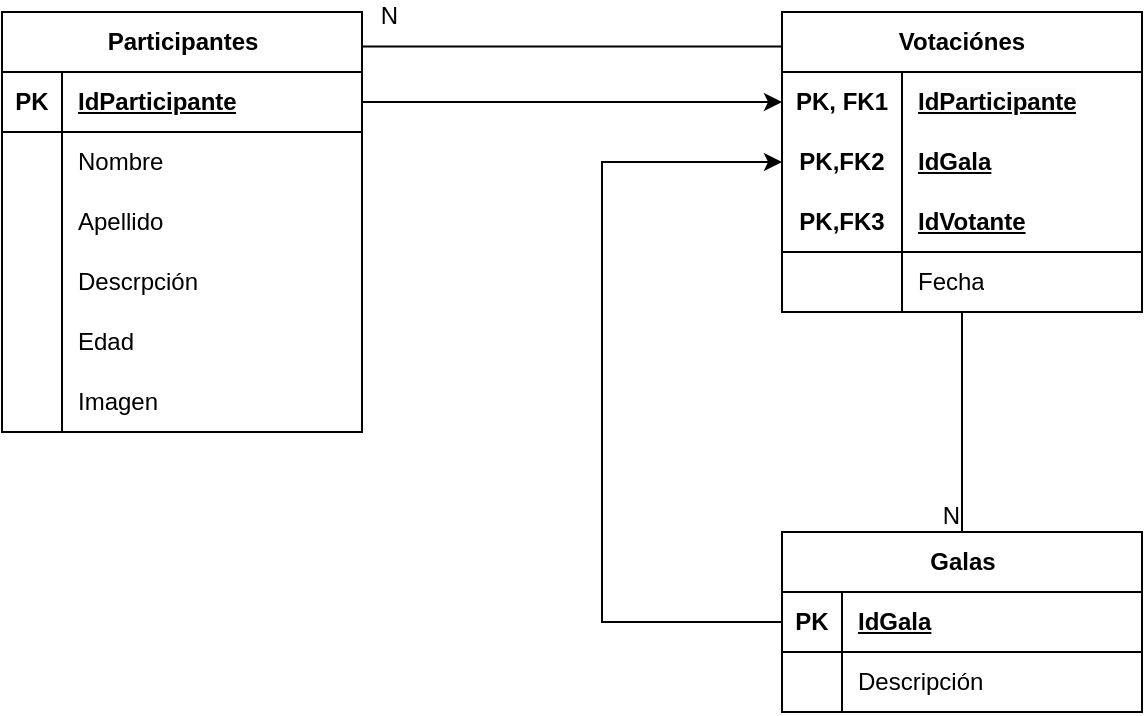 <mxfile version="26.0.16">
  <diagram name="Página-1" id="SZG60eKRKdyKLGjeXOXm">
    <mxGraphModel dx="1050" dy="522" grid="1" gridSize="10" guides="1" tooltips="1" connect="1" arrows="1" fold="1" page="1" pageScale="1" pageWidth="827" pageHeight="1169" math="0" shadow="0">
      <root>
        <mxCell id="0" />
        <mxCell id="1" parent="0" />
        <mxCell id="VVK4-fVT_QVjsUWdOUiK-13" value="Participantes" style="shape=table;startSize=30;container=1;collapsible=1;childLayout=tableLayout;fixedRows=1;rowLines=0;fontStyle=1;align=center;resizeLast=1;html=1;" vertex="1" parent="1">
          <mxGeometry x="60" y="240" width="180" height="210" as="geometry" />
        </mxCell>
        <mxCell id="VVK4-fVT_QVjsUWdOUiK-14" value="" style="shape=tableRow;horizontal=0;startSize=0;swimlaneHead=0;swimlaneBody=0;fillColor=none;collapsible=0;dropTarget=0;points=[[0,0.5],[1,0.5]];portConstraint=eastwest;top=0;left=0;right=0;bottom=1;" vertex="1" parent="VVK4-fVT_QVjsUWdOUiK-13">
          <mxGeometry y="30" width="180" height="30" as="geometry" />
        </mxCell>
        <mxCell id="VVK4-fVT_QVjsUWdOUiK-15" value="PK" style="shape=partialRectangle;connectable=0;fillColor=none;top=0;left=0;bottom=0;right=0;fontStyle=1;overflow=hidden;whiteSpace=wrap;html=1;" vertex="1" parent="VVK4-fVT_QVjsUWdOUiK-14">
          <mxGeometry width="30" height="30" as="geometry">
            <mxRectangle width="30" height="30" as="alternateBounds" />
          </mxGeometry>
        </mxCell>
        <mxCell id="VVK4-fVT_QVjsUWdOUiK-16" value="IdParticipante" style="shape=partialRectangle;connectable=0;fillColor=none;top=0;left=0;bottom=0;right=0;align=left;spacingLeft=6;fontStyle=5;overflow=hidden;whiteSpace=wrap;html=1;" vertex="1" parent="VVK4-fVT_QVjsUWdOUiK-14">
          <mxGeometry x="30" width="150" height="30" as="geometry">
            <mxRectangle width="150" height="30" as="alternateBounds" />
          </mxGeometry>
        </mxCell>
        <mxCell id="VVK4-fVT_QVjsUWdOUiK-17" value="" style="shape=tableRow;horizontal=0;startSize=0;swimlaneHead=0;swimlaneBody=0;fillColor=none;collapsible=0;dropTarget=0;points=[[0,0.5],[1,0.5]];portConstraint=eastwest;top=0;left=0;right=0;bottom=0;" vertex="1" parent="VVK4-fVT_QVjsUWdOUiK-13">
          <mxGeometry y="60" width="180" height="30" as="geometry" />
        </mxCell>
        <mxCell id="VVK4-fVT_QVjsUWdOUiK-18" value="" style="shape=partialRectangle;connectable=0;fillColor=none;top=0;left=0;bottom=0;right=0;editable=1;overflow=hidden;whiteSpace=wrap;html=1;" vertex="1" parent="VVK4-fVT_QVjsUWdOUiK-17">
          <mxGeometry width="30" height="30" as="geometry">
            <mxRectangle width="30" height="30" as="alternateBounds" />
          </mxGeometry>
        </mxCell>
        <mxCell id="VVK4-fVT_QVjsUWdOUiK-19" value="Nombre" style="shape=partialRectangle;connectable=0;fillColor=none;top=0;left=0;bottom=0;right=0;align=left;spacingLeft=6;overflow=hidden;whiteSpace=wrap;html=1;" vertex="1" parent="VVK4-fVT_QVjsUWdOUiK-17">
          <mxGeometry x="30" width="150" height="30" as="geometry">
            <mxRectangle width="150" height="30" as="alternateBounds" />
          </mxGeometry>
        </mxCell>
        <mxCell id="VVK4-fVT_QVjsUWdOUiK-20" value="" style="shape=tableRow;horizontal=0;startSize=0;swimlaneHead=0;swimlaneBody=0;fillColor=none;collapsible=0;dropTarget=0;points=[[0,0.5],[1,0.5]];portConstraint=eastwest;top=0;left=0;right=0;bottom=0;" vertex="1" parent="VVK4-fVT_QVjsUWdOUiK-13">
          <mxGeometry y="90" width="180" height="30" as="geometry" />
        </mxCell>
        <mxCell id="VVK4-fVT_QVjsUWdOUiK-21" value="" style="shape=partialRectangle;connectable=0;fillColor=none;top=0;left=0;bottom=0;right=0;editable=1;overflow=hidden;whiteSpace=wrap;html=1;" vertex="1" parent="VVK4-fVT_QVjsUWdOUiK-20">
          <mxGeometry width="30" height="30" as="geometry">
            <mxRectangle width="30" height="30" as="alternateBounds" />
          </mxGeometry>
        </mxCell>
        <mxCell id="VVK4-fVT_QVjsUWdOUiK-22" value="Apellido" style="shape=partialRectangle;connectable=0;fillColor=none;top=0;left=0;bottom=0;right=0;align=left;spacingLeft=6;overflow=hidden;whiteSpace=wrap;html=1;" vertex="1" parent="VVK4-fVT_QVjsUWdOUiK-20">
          <mxGeometry x="30" width="150" height="30" as="geometry">
            <mxRectangle width="150" height="30" as="alternateBounds" />
          </mxGeometry>
        </mxCell>
        <mxCell id="VVK4-fVT_QVjsUWdOUiK-23" value="" style="shape=tableRow;horizontal=0;startSize=0;swimlaneHead=0;swimlaneBody=0;fillColor=none;collapsible=0;dropTarget=0;points=[[0,0.5],[1,0.5]];portConstraint=eastwest;top=0;left=0;right=0;bottom=0;" vertex="1" parent="VVK4-fVT_QVjsUWdOUiK-13">
          <mxGeometry y="120" width="180" height="30" as="geometry" />
        </mxCell>
        <mxCell id="VVK4-fVT_QVjsUWdOUiK-24" value="" style="shape=partialRectangle;connectable=0;fillColor=none;top=0;left=0;bottom=0;right=0;editable=1;overflow=hidden;whiteSpace=wrap;html=1;" vertex="1" parent="VVK4-fVT_QVjsUWdOUiK-23">
          <mxGeometry width="30" height="30" as="geometry">
            <mxRectangle width="30" height="30" as="alternateBounds" />
          </mxGeometry>
        </mxCell>
        <mxCell id="VVK4-fVT_QVjsUWdOUiK-25" value="Descrpción" style="shape=partialRectangle;connectable=0;fillColor=none;top=0;left=0;bottom=0;right=0;align=left;spacingLeft=6;overflow=hidden;whiteSpace=wrap;html=1;" vertex="1" parent="VVK4-fVT_QVjsUWdOUiK-23">
          <mxGeometry x="30" width="150" height="30" as="geometry">
            <mxRectangle width="150" height="30" as="alternateBounds" />
          </mxGeometry>
        </mxCell>
        <mxCell id="VVK4-fVT_QVjsUWdOUiK-52" style="shape=tableRow;horizontal=0;startSize=0;swimlaneHead=0;swimlaneBody=0;fillColor=none;collapsible=0;dropTarget=0;points=[[0,0.5],[1,0.5]];portConstraint=eastwest;top=0;left=0;right=0;bottom=0;" vertex="1" parent="VVK4-fVT_QVjsUWdOUiK-13">
          <mxGeometry y="150" width="180" height="30" as="geometry" />
        </mxCell>
        <mxCell id="VVK4-fVT_QVjsUWdOUiK-53" style="shape=partialRectangle;connectable=0;fillColor=none;top=0;left=0;bottom=0;right=0;editable=1;overflow=hidden;whiteSpace=wrap;html=1;" vertex="1" parent="VVK4-fVT_QVjsUWdOUiK-52">
          <mxGeometry width="30" height="30" as="geometry">
            <mxRectangle width="30" height="30" as="alternateBounds" />
          </mxGeometry>
        </mxCell>
        <mxCell id="VVK4-fVT_QVjsUWdOUiK-54" value="Edad" style="shape=partialRectangle;connectable=0;fillColor=none;top=0;left=0;bottom=0;right=0;align=left;spacingLeft=6;overflow=hidden;whiteSpace=wrap;html=1;" vertex="1" parent="VVK4-fVT_QVjsUWdOUiK-52">
          <mxGeometry x="30" width="150" height="30" as="geometry">
            <mxRectangle width="150" height="30" as="alternateBounds" />
          </mxGeometry>
        </mxCell>
        <mxCell id="VVK4-fVT_QVjsUWdOUiK-55" style="shape=tableRow;horizontal=0;startSize=0;swimlaneHead=0;swimlaneBody=0;fillColor=none;collapsible=0;dropTarget=0;points=[[0,0.5],[1,0.5]];portConstraint=eastwest;top=0;left=0;right=0;bottom=0;" vertex="1" parent="VVK4-fVT_QVjsUWdOUiK-13">
          <mxGeometry y="180" width="180" height="30" as="geometry" />
        </mxCell>
        <mxCell id="VVK4-fVT_QVjsUWdOUiK-56" style="shape=partialRectangle;connectable=0;fillColor=none;top=0;left=0;bottom=0;right=0;editable=1;overflow=hidden;whiteSpace=wrap;html=1;" vertex="1" parent="VVK4-fVT_QVjsUWdOUiK-55">
          <mxGeometry width="30" height="30" as="geometry">
            <mxRectangle width="30" height="30" as="alternateBounds" />
          </mxGeometry>
        </mxCell>
        <mxCell id="VVK4-fVT_QVjsUWdOUiK-57" value="Imagen" style="shape=partialRectangle;connectable=0;fillColor=none;top=0;left=0;bottom=0;right=0;align=left;spacingLeft=6;overflow=hidden;whiteSpace=wrap;html=1;" vertex="1" parent="VVK4-fVT_QVjsUWdOUiK-55">
          <mxGeometry x="30" width="150" height="30" as="geometry">
            <mxRectangle width="150" height="30" as="alternateBounds" />
          </mxGeometry>
        </mxCell>
        <mxCell id="VVK4-fVT_QVjsUWdOUiK-39" value="Galas" style="shape=table;startSize=30;container=1;collapsible=1;childLayout=tableLayout;fixedRows=1;rowLines=0;fontStyle=1;align=center;resizeLast=1;html=1;" vertex="1" parent="1">
          <mxGeometry x="450" y="500" width="180" height="90" as="geometry" />
        </mxCell>
        <mxCell id="VVK4-fVT_QVjsUWdOUiK-40" value="" style="shape=tableRow;horizontal=0;startSize=0;swimlaneHead=0;swimlaneBody=0;fillColor=none;collapsible=0;dropTarget=0;points=[[0,0.5],[1,0.5]];portConstraint=eastwest;top=0;left=0;right=0;bottom=1;" vertex="1" parent="VVK4-fVT_QVjsUWdOUiK-39">
          <mxGeometry y="30" width="180" height="30" as="geometry" />
        </mxCell>
        <mxCell id="VVK4-fVT_QVjsUWdOUiK-41" value="PK" style="shape=partialRectangle;connectable=0;fillColor=none;top=0;left=0;bottom=0;right=0;fontStyle=1;overflow=hidden;whiteSpace=wrap;html=1;" vertex="1" parent="VVK4-fVT_QVjsUWdOUiK-40">
          <mxGeometry width="30" height="30" as="geometry">
            <mxRectangle width="30" height="30" as="alternateBounds" />
          </mxGeometry>
        </mxCell>
        <mxCell id="VVK4-fVT_QVjsUWdOUiK-42" value="IdGala" style="shape=partialRectangle;connectable=0;fillColor=none;top=0;left=0;bottom=0;right=0;align=left;spacingLeft=6;fontStyle=5;overflow=hidden;whiteSpace=wrap;html=1;" vertex="1" parent="VVK4-fVT_QVjsUWdOUiK-40">
          <mxGeometry x="30" width="150" height="30" as="geometry">
            <mxRectangle width="150" height="30" as="alternateBounds" />
          </mxGeometry>
        </mxCell>
        <mxCell id="VVK4-fVT_QVjsUWdOUiK-43" value="" style="shape=tableRow;horizontal=0;startSize=0;swimlaneHead=0;swimlaneBody=0;fillColor=none;collapsible=0;dropTarget=0;points=[[0,0.5],[1,0.5]];portConstraint=eastwest;top=0;left=0;right=0;bottom=0;" vertex="1" parent="VVK4-fVT_QVjsUWdOUiK-39">
          <mxGeometry y="60" width="180" height="30" as="geometry" />
        </mxCell>
        <mxCell id="VVK4-fVT_QVjsUWdOUiK-44" value="" style="shape=partialRectangle;connectable=0;fillColor=none;top=0;left=0;bottom=0;right=0;editable=1;overflow=hidden;whiteSpace=wrap;html=1;" vertex="1" parent="VVK4-fVT_QVjsUWdOUiK-43">
          <mxGeometry width="30" height="30" as="geometry">
            <mxRectangle width="30" height="30" as="alternateBounds" />
          </mxGeometry>
        </mxCell>
        <mxCell id="VVK4-fVT_QVjsUWdOUiK-45" value="Descripción" style="shape=partialRectangle;connectable=0;fillColor=none;top=0;left=0;bottom=0;right=0;align=left;spacingLeft=6;overflow=hidden;whiteSpace=wrap;html=1;" vertex="1" parent="VVK4-fVT_QVjsUWdOUiK-43">
          <mxGeometry x="30" width="150" height="30" as="geometry">
            <mxRectangle width="150" height="30" as="alternateBounds" />
          </mxGeometry>
        </mxCell>
        <mxCell id="VVK4-fVT_QVjsUWdOUiK-61" value="&lt;span style=&quot;text-wrap-mode: nowrap;&quot;&gt;Votaciónes&lt;/span&gt;" style="shape=table;startSize=30;container=1;collapsible=1;childLayout=tableLayout;fixedRows=1;rowLines=0;fontStyle=1;align=center;resizeLast=1;html=1;whiteSpace=wrap;" vertex="1" parent="1">
          <mxGeometry x="450" y="240" width="180" height="150" as="geometry" />
        </mxCell>
        <mxCell id="VVK4-fVT_QVjsUWdOUiK-80" style="shape=tableRow;horizontal=0;startSize=0;swimlaneHead=0;swimlaneBody=0;fillColor=none;collapsible=0;dropTarget=0;points=[[0,0.5],[1,0.5]];portConstraint=eastwest;top=0;left=0;right=0;bottom=0;html=1;" vertex="1" parent="VVK4-fVT_QVjsUWdOUiK-61">
          <mxGeometry y="30" width="180" height="30" as="geometry" />
        </mxCell>
        <mxCell id="VVK4-fVT_QVjsUWdOUiK-81" value="PK, FK1" style="shape=partialRectangle;connectable=0;fillColor=none;top=0;left=0;bottom=0;right=0;fontStyle=1;overflow=hidden;html=1;whiteSpace=wrap;" vertex="1" parent="VVK4-fVT_QVjsUWdOUiK-80">
          <mxGeometry width="60" height="30" as="geometry">
            <mxRectangle width="60" height="30" as="alternateBounds" />
          </mxGeometry>
        </mxCell>
        <mxCell id="VVK4-fVT_QVjsUWdOUiK-82" value="&lt;span style=&quot;color: rgb(0, 0, 0); font-family: Helvetica; font-size: 12px; font-style: normal; font-variant-ligatures: normal; font-variant-caps: normal; font-weight: 700; letter-spacing: normal; orphans: 2; text-align: left; text-indent: 0px; text-transform: none; widows: 2; word-spacing: 0px; -webkit-text-stroke-width: 0px; white-space: normal; background-color: rgb(251, 251, 251); text-decoration: underline; float: none; display: inline !important;&quot;&gt;IdParticipante&lt;/span&gt;" style="shape=partialRectangle;connectable=0;fillColor=none;top=0;left=0;bottom=0;right=0;align=left;spacingLeft=6;fontStyle=5;overflow=hidden;html=1;whiteSpace=wrap;" vertex="1" parent="VVK4-fVT_QVjsUWdOUiK-80">
          <mxGeometry x="60" width="120" height="30" as="geometry">
            <mxRectangle width="120" height="30" as="alternateBounds" />
          </mxGeometry>
        </mxCell>
        <mxCell id="VVK4-fVT_QVjsUWdOUiK-62" value="" style="shape=tableRow;horizontal=0;startSize=0;swimlaneHead=0;swimlaneBody=0;fillColor=none;collapsible=0;dropTarget=0;points=[[0,0.5],[1,0.5]];portConstraint=eastwest;top=0;left=0;right=0;bottom=0;html=1;" vertex="1" parent="VVK4-fVT_QVjsUWdOUiK-61">
          <mxGeometry y="60" width="180" height="30" as="geometry" />
        </mxCell>
        <mxCell id="VVK4-fVT_QVjsUWdOUiK-63" value="PK,FK2" style="shape=partialRectangle;connectable=0;fillColor=none;top=0;left=0;bottom=0;right=0;fontStyle=1;overflow=hidden;html=1;whiteSpace=wrap;" vertex="1" parent="VVK4-fVT_QVjsUWdOUiK-62">
          <mxGeometry width="60" height="30" as="geometry">
            <mxRectangle width="60" height="30" as="alternateBounds" />
          </mxGeometry>
        </mxCell>
        <mxCell id="VVK4-fVT_QVjsUWdOUiK-64" value="IdGala" style="shape=partialRectangle;connectable=0;fillColor=none;top=0;left=0;bottom=0;right=0;align=left;spacingLeft=6;fontStyle=5;overflow=hidden;html=1;whiteSpace=wrap;" vertex="1" parent="VVK4-fVT_QVjsUWdOUiK-62">
          <mxGeometry x="60" width="120" height="30" as="geometry">
            <mxRectangle width="120" height="30" as="alternateBounds" />
          </mxGeometry>
        </mxCell>
        <mxCell id="VVK4-fVT_QVjsUWdOUiK-65" value="" style="shape=tableRow;horizontal=0;startSize=0;swimlaneHead=0;swimlaneBody=0;fillColor=none;collapsible=0;dropTarget=0;points=[[0,0.5],[1,0.5]];portConstraint=eastwest;top=0;left=0;right=0;bottom=1;html=1;" vertex="1" parent="VVK4-fVT_QVjsUWdOUiK-61">
          <mxGeometry y="90" width="180" height="30" as="geometry" />
        </mxCell>
        <mxCell id="VVK4-fVT_QVjsUWdOUiK-66" value="PK,FK3" style="shape=partialRectangle;connectable=0;fillColor=none;top=0;left=0;bottom=0;right=0;fontStyle=1;overflow=hidden;html=1;whiteSpace=wrap;" vertex="1" parent="VVK4-fVT_QVjsUWdOUiK-65">
          <mxGeometry width="60" height="30" as="geometry">
            <mxRectangle width="60" height="30" as="alternateBounds" />
          </mxGeometry>
        </mxCell>
        <mxCell id="VVK4-fVT_QVjsUWdOUiK-67" value="IdVotante" style="shape=partialRectangle;connectable=0;fillColor=none;top=0;left=0;bottom=0;right=0;align=left;spacingLeft=6;fontStyle=5;overflow=hidden;html=1;whiteSpace=wrap;" vertex="1" parent="VVK4-fVT_QVjsUWdOUiK-65">
          <mxGeometry x="60" width="120" height="30" as="geometry">
            <mxRectangle width="120" height="30" as="alternateBounds" />
          </mxGeometry>
        </mxCell>
        <mxCell id="VVK4-fVT_QVjsUWdOUiK-68" value="" style="shape=tableRow;horizontal=0;startSize=0;swimlaneHead=0;swimlaneBody=0;fillColor=none;collapsible=0;dropTarget=0;points=[[0,0.5],[1,0.5]];portConstraint=eastwest;top=0;left=0;right=0;bottom=0;html=1;" vertex="1" parent="VVK4-fVT_QVjsUWdOUiK-61">
          <mxGeometry y="120" width="180" height="30" as="geometry" />
        </mxCell>
        <mxCell id="VVK4-fVT_QVjsUWdOUiK-69" value="" style="shape=partialRectangle;connectable=0;fillColor=none;top=0;left=0;bottom=0;right=0;editable=1;overflow=hidden;html=1;whiteSpace=wrap;" vertex="1" parent="VVK4-fVT_QVjsUWdOUiK-68">
          <mxGeometry width="60" height="30" as="geometry">
            <mxRectangle width="60" height="30" as="alternateBounds" />
          </mxGeometry>
        </mxCell>
        <mxCell id="VVK4-fVT_QVjsUWdOUiK-70" value="Fecha" style="shape=partialRectangle;connectable=0;fillColor=none;top=0;left=0;bottom=0;right=0;align=left;spacingLeft=6;overflow=hidden;html=1;whiteSpace=wrap;" vertex="1" parent="VVK4-fVT_QVjsUWdOUiK-68">
          <mxGeometry x="60" width="120" height="30" as="geometry">
            <mxRectangle width="120" height="30" as="alternateBounds" />
          </mxGeometry>
        </mxCell>
        <mxCell id="VVK4-fVT_QVjsUWdOUiK-83" value="" style="endArrow=none;html=1;rounded=0;entryX=0.5;entryY=0;entryDx=0;entryDy=0;" edge="1" parent="1" target="VVK4-fVT_QVjsUWdOUiK-39">
          <mxGeometry relative="1" as="geometry">
            <mxPoint x="540" y="390" as="sourcePoint" />
            <mxPoint x="640" y="170" as="targetPoint" />
          </mxGeometry>
        </mxCell>
        <mxCell id="VVK4-fVT_QVjsUWdOUiK-84" value="N" style="resizable=0;html=1;whiteSpace=wrap;align=right;verticalAlign=bottom;" connectable="0" vertex="1" parent="VVK4-fVT_QVjsUWdOUiK-83">
          <mxGeometry x="1" relative="1" as="geometry" />
        </mxCell>
        <mxCell id="VVK4-fVT_QVjsUWdOUiK-87" value="" style="endArrow=none;html=1;rounded=0;entryX=0.998;entryY=0.082;entryDx=0;entryDy=0;entryPerimeter=0;exitX=0;exitY=0.115;exitDx=0;exitDy=0;exitPerimeter=0;" edge="1" parent="1" source="VVK4-fVT_QVjsUWdOUiK-61" target="VVK4-fVT_QVjsUWdOUiK-13">
          <mxGeometry relative="1" as="geometry">
            <mxPoint x="280" y="150" as="sourcePoint" />
            <mxPoint x="440" y="150" as="targetPoint" />
          </mxGeometry>
        </mxCell>
        <mxCell id="VVK4-fVT_QVjsUWdOUiK-88" value="N" style="resizable=0;html=1;whiteSpace=wrap;align=right;verticalAlign=bottom;" connectable="0" vertex="1" parent="VVK4-fVT_QVjsUWdOUiK-87">
          <mxGeometry x="1" relative="1" as="geometry">
            <mxPoint x="20" y="-7" as="offset" />
          </mxGeometry>
        </mxCell>
        <mxCell id="VVK4-fVT_QVjsUWdOUiK-91" value="" style="endArrow=classic;html=1;rounded=0;exitX=0;exitY=0.5;exitDx=0;exitDy=0;entryX=0;entryY=0.5;entryDx=0;entryDy=0;" edge="1" parent="1" source="VVK4-fVT_QVjsUWdOUiK-40" target="VVK4-fVT_QVjsUWdOUiK-62">
          <mxGeometry width="50" height="50" relative="1" as="geometry">
            <mxPoint x="360" y="560" as="sourcePoint" />
            <mxPoint x="447" y="317" as="targetPoint" />
            <Array as="points">
              <mxPoint x="360" y="545" />
              <mxPoint x="360" y="315" />
            </Array>
          </mxGeometry>
        </mxCell>
        <mxCell id="VVK4-fVT_QVjsUWdOUiK-92" value="" style="endArrow=classic;html=1;rounded=0;exitX=1;exitY=0.5;exitDx=0;exitDy=0;entryX=0;entryY=0.5;entryDx=0;entryDy=0;" edge="1" parent="1" source="VVK4-fVT_QVjsUWdOUiK-14" target="VVK4-fVT_QVjsUWdOUiK-80">
          <mxGeometry width="50" height="50" relative="1" as="geometry">
            <mxPoint x="390" y="420" as="sourcePoint" />
            <mxPoint x="440" y="370" as="targetPoint" />
          </mxGeometry>
        </mxCell>
      </root>
    </mxGraphModel>
  </diagram>
</mxfile>
